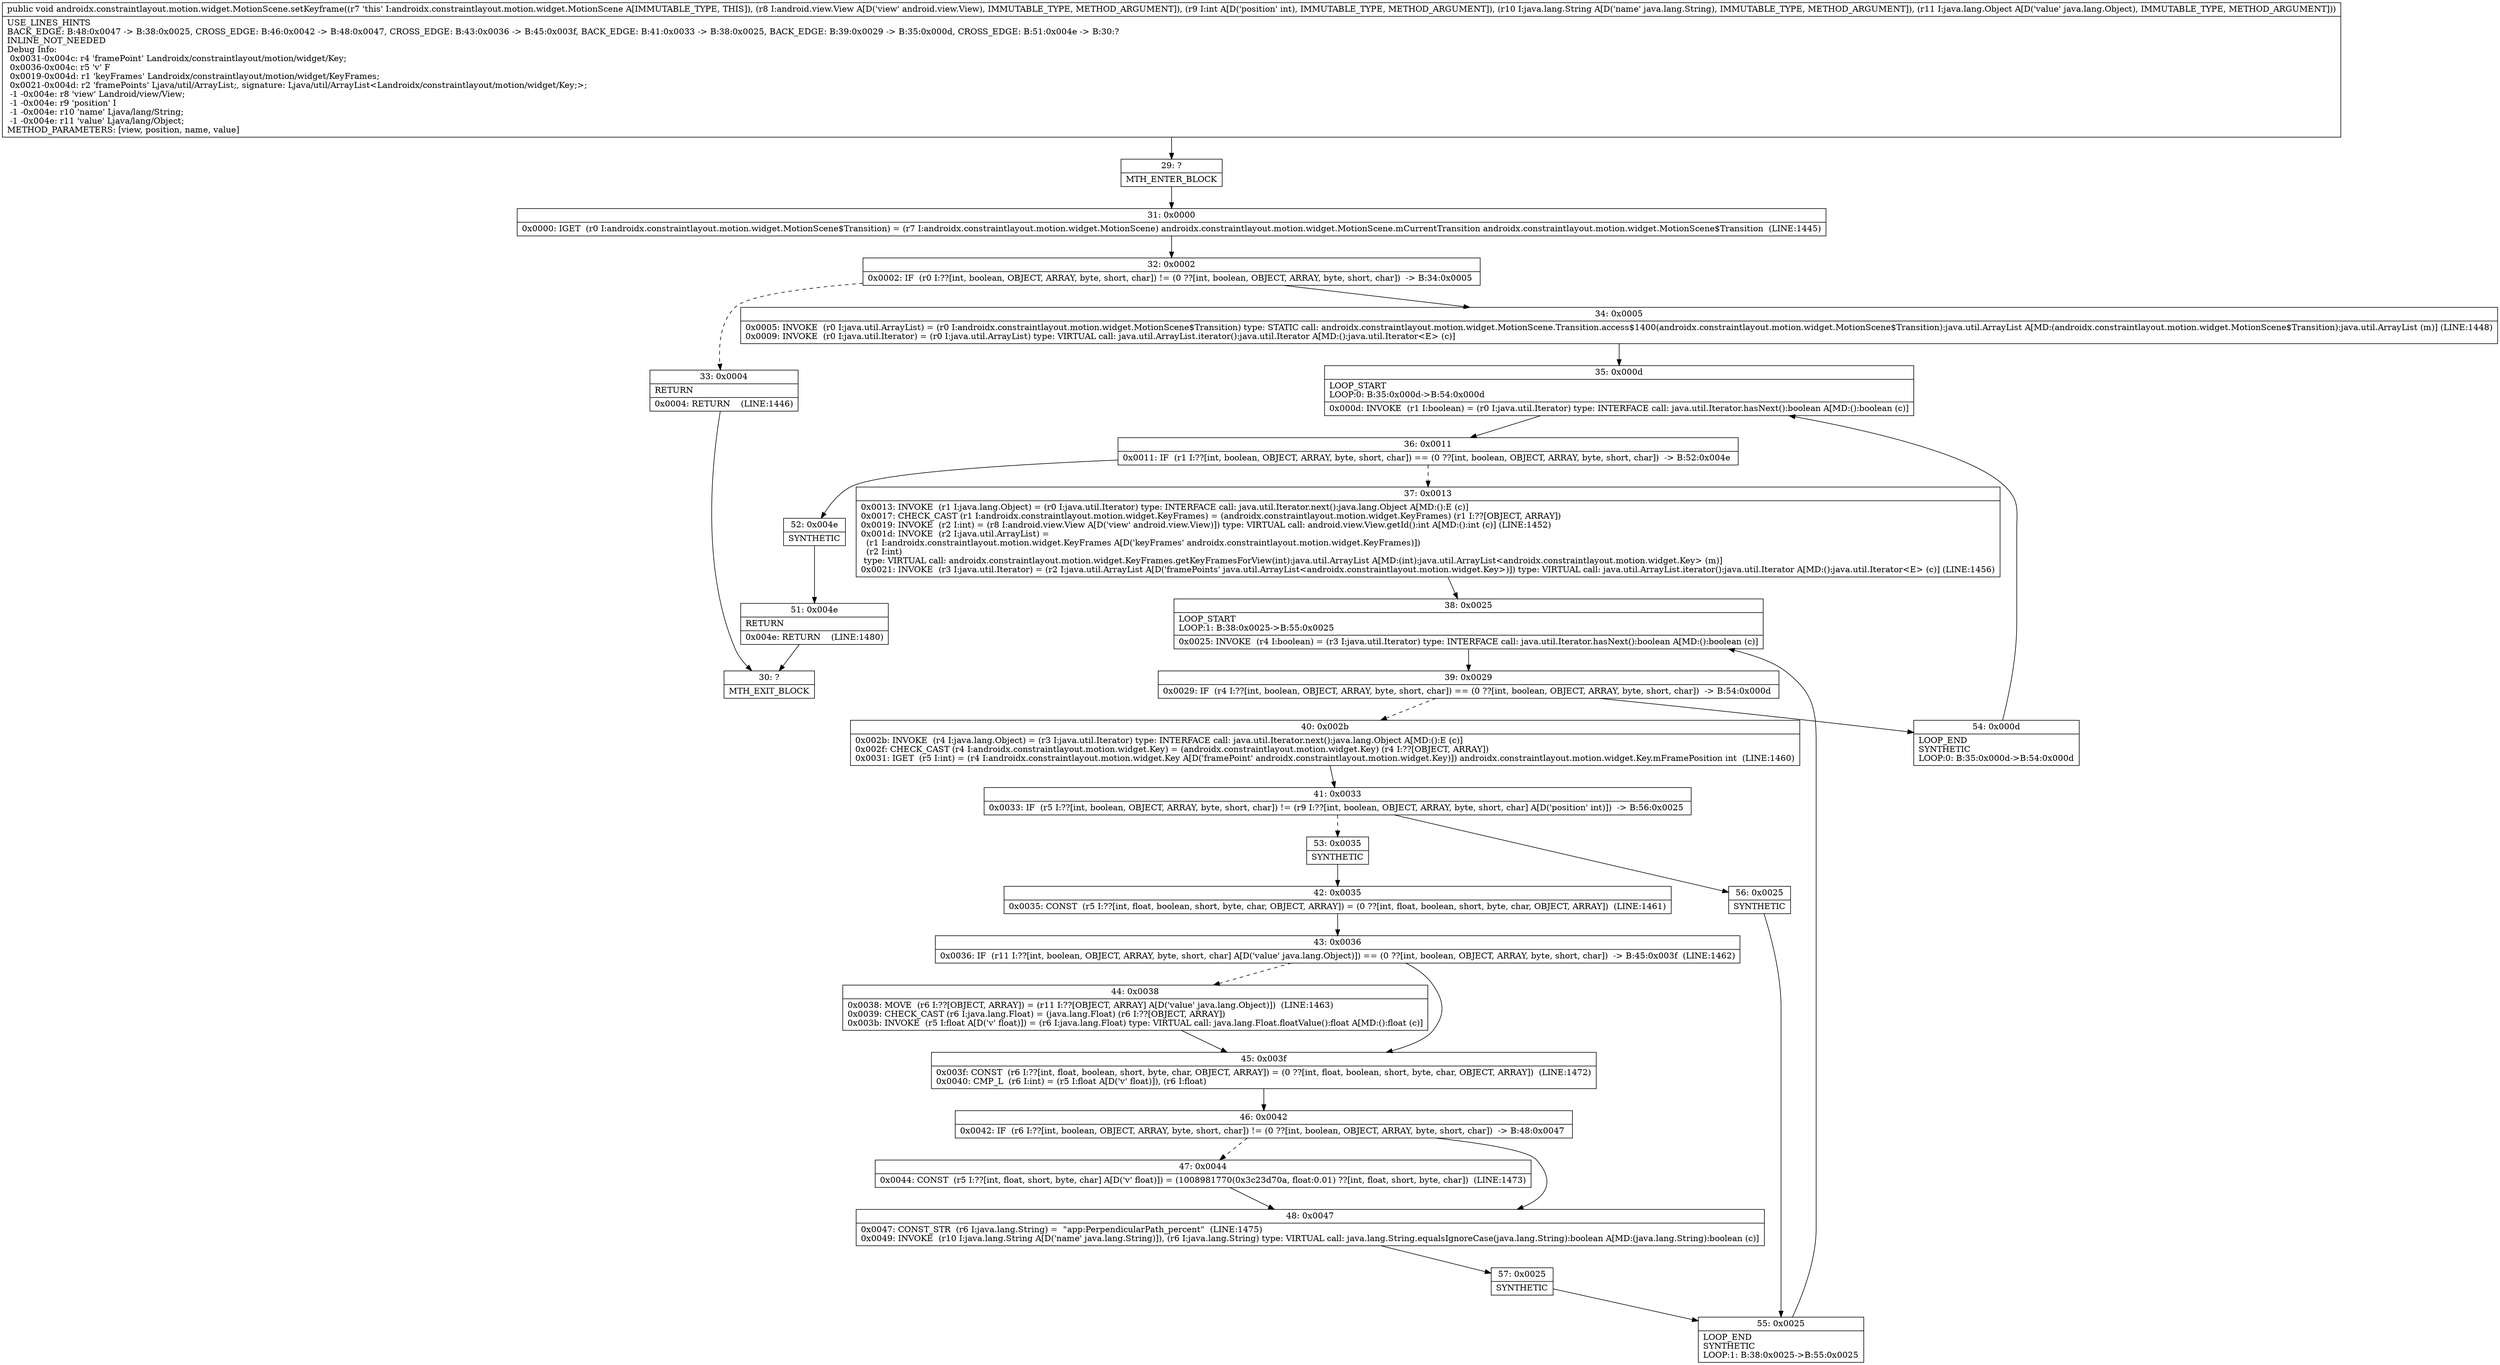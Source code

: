 digraph "CFG forandroidx.constraintlayout.motion.widget.MotionScene.setKeyframe(Landroid\/view\/View;ILjava\/lang\/String;Ljava\/lang\/Object;)V" {
Node_29 [shape=record,label="{29\:\ ?|MTH_ENTER_BLOCK\l}"];
Node_31 [shape=record,label="{31\:\ 0x0000|0x0000: IGET  (r0 I:androidx.constraintlayout.motion.widget.MotionScene$Transition) = (r7 I:androidx.constraintlayout.motion.widget.MotionScene) androidx.constraintlayout.motion.widget.MotionScene.mCurrentTransition androidx.constraintlayout.motion.widget.MotionScene$Transition  (LINE:1445)\l}"];
Node_32 [shape=record,label="{32\:\ 0x0002|0x0002: IF  (r0 I:??[int, boolean, OBJECT, ARRAY, byte, short, char]) != (0 ??[int, boolean, OBJECT, ARRAY, byte, short, char])  \-\> B:34:0x0005 \l}"];
Node_33 [shape=record,label="{33\:\ 0x0004|RETURN\l|0x0004: RETURN    (LINE:1446)\l}"];
Node_30 [shape=record,label="{30\:\ ?|MTH_EXIT_BLOCK\l}"];
Node_34 [shape=record,label="{34\:\ 0x0005|0x0005: INVOKE  (r0 I:java.util.ArrayList) = (r0 I:androidx.constraintlayout.motion.widget.MotionScene$Transition) type: STATIC call: androidx.constraintlayout.motion.widget.MotionScene.Transition.access$1400(androidx.constraintlayout.motion.widget.MotionScene$Transition):java.util.ArrayList A[MD:(androidx.constraintlayout.motion.widget.MotionScene$Transition):java.util.ArrayList (m)] (LINE:1448)\l0x0009: INVOKE  (r0 I:java.util.Iterator) = (r0 I:java.util.ArrayList) type: VIRTUAL call: java.util.ArrayList.iterator():java.util.Iterator A[MD:():java.util.Iterator\<E\> (c)]\l}"];
Node_35 [shape=record,label="{35\:\ 0x000d|LOOP_START\lLOOP:0: B:35:0x000d\-\>B:54:0x000d\l|0x000d: INVOKE  (r1 I:boolean) = (r0 I:java.util.Iterator) type: INTERFACE call: java.util.Iterator.hasNext():boolean A[MD:():boolean (c)]\l}"];
Node_36 [shape=record,label="{36\:\ 0x0011|0x0011: IF  (r1 I:??[int, boolean, OBJECT, ARRAY, byte, short, char]) == (0 ??[int, boolean, OBJECT, ARRAY, byte, short, char])  \-\> B:52:0x004e \l}"];
Node_37 [shape=record,label="{37\:\ 0x0013|0x0013: INVOKE  (r1 I:java.lang.Object) = (r0 I:java.util.Iterator) type: INTERFACE call: java.util.Iterator.next():java.lang.Object A[MD:():E (c)]\l0x0017: CHECK_CAST (r1 I:androidx.constraintlayout.motion.widget.KeyFrames) = (androidx.constraintlayout.motion.widget.KeyFrames) (r1 I:??[OBJECT, ARRAY]) \l0x0019: INVOKE  (r2 I:int) = (r8 I:android.view.View A[D('view' android.view.View)]) type: VIRTUAL call: android.view.View.getId():int A[MD:():int (c)] (LINE:1452)\l0x001d: INVOKE  (r2 I:java.util.ArrayList) = \l  (r1 I:androidx.constraintlayout.motion.widget.KeyFrames A[D('keyFrames' androidx.constraintlayout.motion.widget.KeyFrames)])\l  (r2 I:int)\l type: VIRTUAL call: androidx.constraintlayout.motion.widget.KeyFrames.getKeyFramesForView(int):java.util.ArrayList A[MD:(int):java.util.ArrayList\<androidx.constraintlayout.motion.widget.Key\> (m)]\l0x0021: INVOKE  (r3 I:java.util.Iterator) = (r2 I:java.util.ArrayList A[D('framePoints' java.util.ArrayList\<androidx.constraintlayout.motion.widget.Key\>)]) type: VIRTUAL call: java.util.ArrayList.iterator():java.util.Iterator A[MD:():java.util.Iterator\<E\> (c)] (LINE:1456)\l}"];
Node_38 [shape=record,label="{38\:\ 0x0025|LOOP_START\lLOOP:1: B:38:0x0025\-\>B:55:0x0025\l|0x0025: INVOKE  (r4 I:boolean) = (r3 I:java.util.Iterator) type: INTERFACE call: java.util.Iterator.hasNext():boolean A[MD:():boolean (c)]\l}"];
Node_39 [shape=record,label="{39\:\ 0x0029|0x0029: IF  (r4 I:??[int, boolean, OBJECT, ARRAY, byte, short, char]) == (0 ??[int, boolean, OBJECT, ARRAY, byte, short, char])  \-\> B:54:0x000d \l}"];
Node_40 [shape=record,label="{40\:\ 0x002b|0x002b: INVOKE  (r4 I:java.lang.Object) = (r3 I:java.util.Iterator) type: INTERFACE call: java.util.Iterator.next():java.lang.Object A[MD:():E (c)]\l0x002f: CHECK_CAST (r4 I:androidx.constraintlayout.motion.widget.Key) = (androidx.constraintlayout.motion.widget.Key) (r4 I:??[OBJECT, ARRAY]) \l0x0031: IGET  (r5 I:int) = (r4 I:androidx.constraintlayout.motion.widget.Key A[D('framePoint' androidx.constraintlayout.motion.widget.Key)]) androidx.constraintlayout.motion.widget.Key.mFramePosition int  (LINE:1460)\l}"];
Node_41 [shape=record,label="{41\:\ 0x0033|0x0033: IF  (r5 I:??[int, boolean, OBJECT, ARRAY, byte, short, char]) != (r9 I:??[int, boolean, OBJECT, ARRAY, byte, short, char] A[D('position' int)])  \-\> B:56:0x0025 \l}"];
Node_53 [shape=record,label="{53\:\ 0x0035|SYNTHETIC\l}"];
Node_42 [shape=record,label="{42\:\ 0x0035|0x0035: CONST  (r5 I:??[int, float, boolean, short, byte, char, OBJECT, ARRAY]) = (0 ??[int, float, boolean, short, byte, char, OBJECT, ARRAY])  (LINE:1461)\l}"];
Node_43 [shape=record,label="{43\:\ 0x0036|0x0036: IF  (r11 I:??[int, boolean, OBJECT, ARRAY, byte, short, char] A[D('value' java.lang.Object)]) == (0 ??[int, boolean, OBJECT, ARRAY, byte, short, char])  \-\> B:45:0x003f  (LINE:1462)\l}"];
Node_44 [shape=record,label="{44\:\ 0x0038|0x0038: MOVE  (r6 I:??[OBJECT, ARRAY]) = (r11 I:??[OBJECT, ARRAY] A[D('value' java.lang.Object)])  (LINE:1463)\l0x0039: CHECK_CAST (r6 I:java.lang.Float) = (java.lang.Float) (r6 I:??[OBJECT, ARRAY]) \l0x003b: INVOKE  (r5 I:float A[D('v' float)]) = (r6 I:java.lang.Float) type: VIRTUAL call: java.lang.Float.floatValue():float A[MD:():float (c)]\l}"];
Node_45 [shape=record,label="{45\:\ 0x003f|0x003f: CONST  (r6 I:??[int, float, boolean, short, byte, char, OBJECT, ARRAY]) = (0 ??[int, float, boolean, short, byte, char, OBJECT, ARRAY])  (LINE:1472)\l0x0040: CMP_L  (r6 I:int) = (r5 I:float A[D('v' float)]), (r6 I:float) \l}"];
Node_46 [shape=record,label="{46\:\ 0x0042|0x0042: IF  (r6 I:??[int, boolean, OBJECT, ARRAY, byte, short, char]) != (0 ??[int, boolean, OBJECT, ARRAY, byte, short, char])  \-\> B:48:0x0047 \l}"];
Node_47 [shape=record,label="{47\:\ 0x0044|0x0044: CONST  (r5 I:??[int, float, short, byte, char] A[D('v' float)]) = (1008981770(0x3c23d70a, float:0.01) ??[int, float, short, byte, char])  (LINE:1473)\l}"];
Node_48 [shape=record,label="{48\:\ 0x0047|0x0047: CONST_STR  (r6 I:java.lang.String) =  \"app:PerpendicularPath_percent\"  (LINE:1475)\l0x0049: INVOKE  (r10 I:java.lang.String A[D('name' java.lang.String)]), (r6 I:java.lang.String) type: VIRTUAL call: java.lang.String.equalsIgnoreCase(java.lang.String):boolean A[MD:(java.lang.String):boolean (c)]\l}"];
Node_57 [shape=record,label="{57\:\ 0x0025|SYNTHETIC\l}"];
Node_55 [shape=record,label="{55\:\ 0x0025|LOOP_END\lSYNTHETIC\lLOOP:1: B:38:0x0025\-\>B:55:0x0025\l}"];
Node_56 [shape=record,label="{56\:\ 0x0025|SYNTHETIC\l}"];
Node_54 [shape=record,label="{54\:\ 0x000d|LOOP_END\lSYNTHETIC\lLOOP:0: B:35:0x000d\-\>B:54:0x000d\l}"];
Node_52 [shape=record,label="{52\:\ 0x004e|SYNTHETIC\l}"];
Node_51 [shape=record,label="{51\:\ 0x004e|RETURN\l|0x004e: RETURN    (LINE:1480)\l}"];
MethodNode[shape=record,label="{public void androidx.constraintlayout.motion.widget.MotionScene.setKeyframe((r7 'this' I:androidx.constraintlayout.motion.widget.MotionScene A[IMMUTABLE_TYPE, THIS]), (r8 I:android.view.View A[D('view' android.view.View), IMMUTABLE_TYPE, METHOD_ARGUMENT]), (r9 I:int A[D('position' int), IMMUTABLE_TYPE, METHOD_ARGUMENT]), (r10 I:java.lang.String A[D('name' java.lang.String), IMMUTABLE_TYPE, METHOD_ARGUMENT]), (r11 I:java.lang.Object A[D('value' java.lang.Object), IMMUTABLE_TYPE, METHOD_ARGUMENT]))  | USE_LINES_HINTS\lBACK_EDGE: B:48:0x0047 \-\> B:38:0x0025, CROSS_EDGE: B:46:0x0042 \-\> B:48:0x0047, CROSS_EDGE: B:43:0x0036 \-\> B:45:0x003f, BACK_EDGE: B:41:0x0033 \-\> B:38:0x0025, BACK_EDGE: B:39:0x0029 \-\> B:35:0x000d, CROSS_EDGE: B:51:0x004e \-\> B:30:?\lINLINE_NOT_NEEDED\lDebug Info:\l  0x0031\-0x004c: r4 'framePoint' Landroidx\/constraintlayout\/motion\/widget\/Key;\l  0x0036\-0x004c: r5 'v' F\l  0x0019\-0x004d: r1 'keyFrames' Landroidx\/constraintlayout\/motion\/widget\/KeyFrames;\l  0x0021\-0x004d: r2 'framePoints' Ljava\/util\/ArrayList;, signature: Ljava\/util\/ArrayList\<Landroidx\/constraintlayout\/motion\/widget\/Key;\>;\l  \-1 \-0x004e: r8 'view' Landroid\/view\/View;\l  \-1 \-0x004e: r9 'position' I\l  \-1 \-0x004e: r10 'name' Ljava\/lang\/String;\l  \-1 \-0x004e: r11 'value' Ljava\/lang\/Object;\lMETHOD_PARAMETERS: [view, position, name, value]\l}"];
MethodNode -> Node_29;Node_29 -> Node_31;
Node_31 -> Node_32;
Node_32 -> Node_33[style=dashed];
Node_32 -> Node_34;
Node_33 -> Node_30;
Node_34 -> Node_35;
Node_35 -> Node_36;
Node_36 -> Node_37[style=dashed];
Node_36 -> Node_52;
Node_37 -> Node_38;
Node_38 -> Node_39;
Node_39 -> Node_40[style=dashed];
Node_39 -> Node_54;
Node_40 -> Node_41;
Node_41 -> Node_53[style=dashed];
Node_41 -> Node_56;
Node_53 -> Node_42;
Node_42 -> Node_43;
Node_43 -> Node_44[style=dashed];
Node_43 -> Node_45;
Node_44 -> Node_45;
Node_45 -> Node_46;
Node_46 -> Node_47[style=dashed];
Node_46 -> Node_48;
Node_47 -> Node_48;
Node_48 -> Node_57;
Node_57 -> Node_55;
Node_55 -> Node_38;
Node_56 -> Node_55;
Node_54 -> Node_35;
Node_52 -> Node_51;
Node_51 -> Node_30;
}


